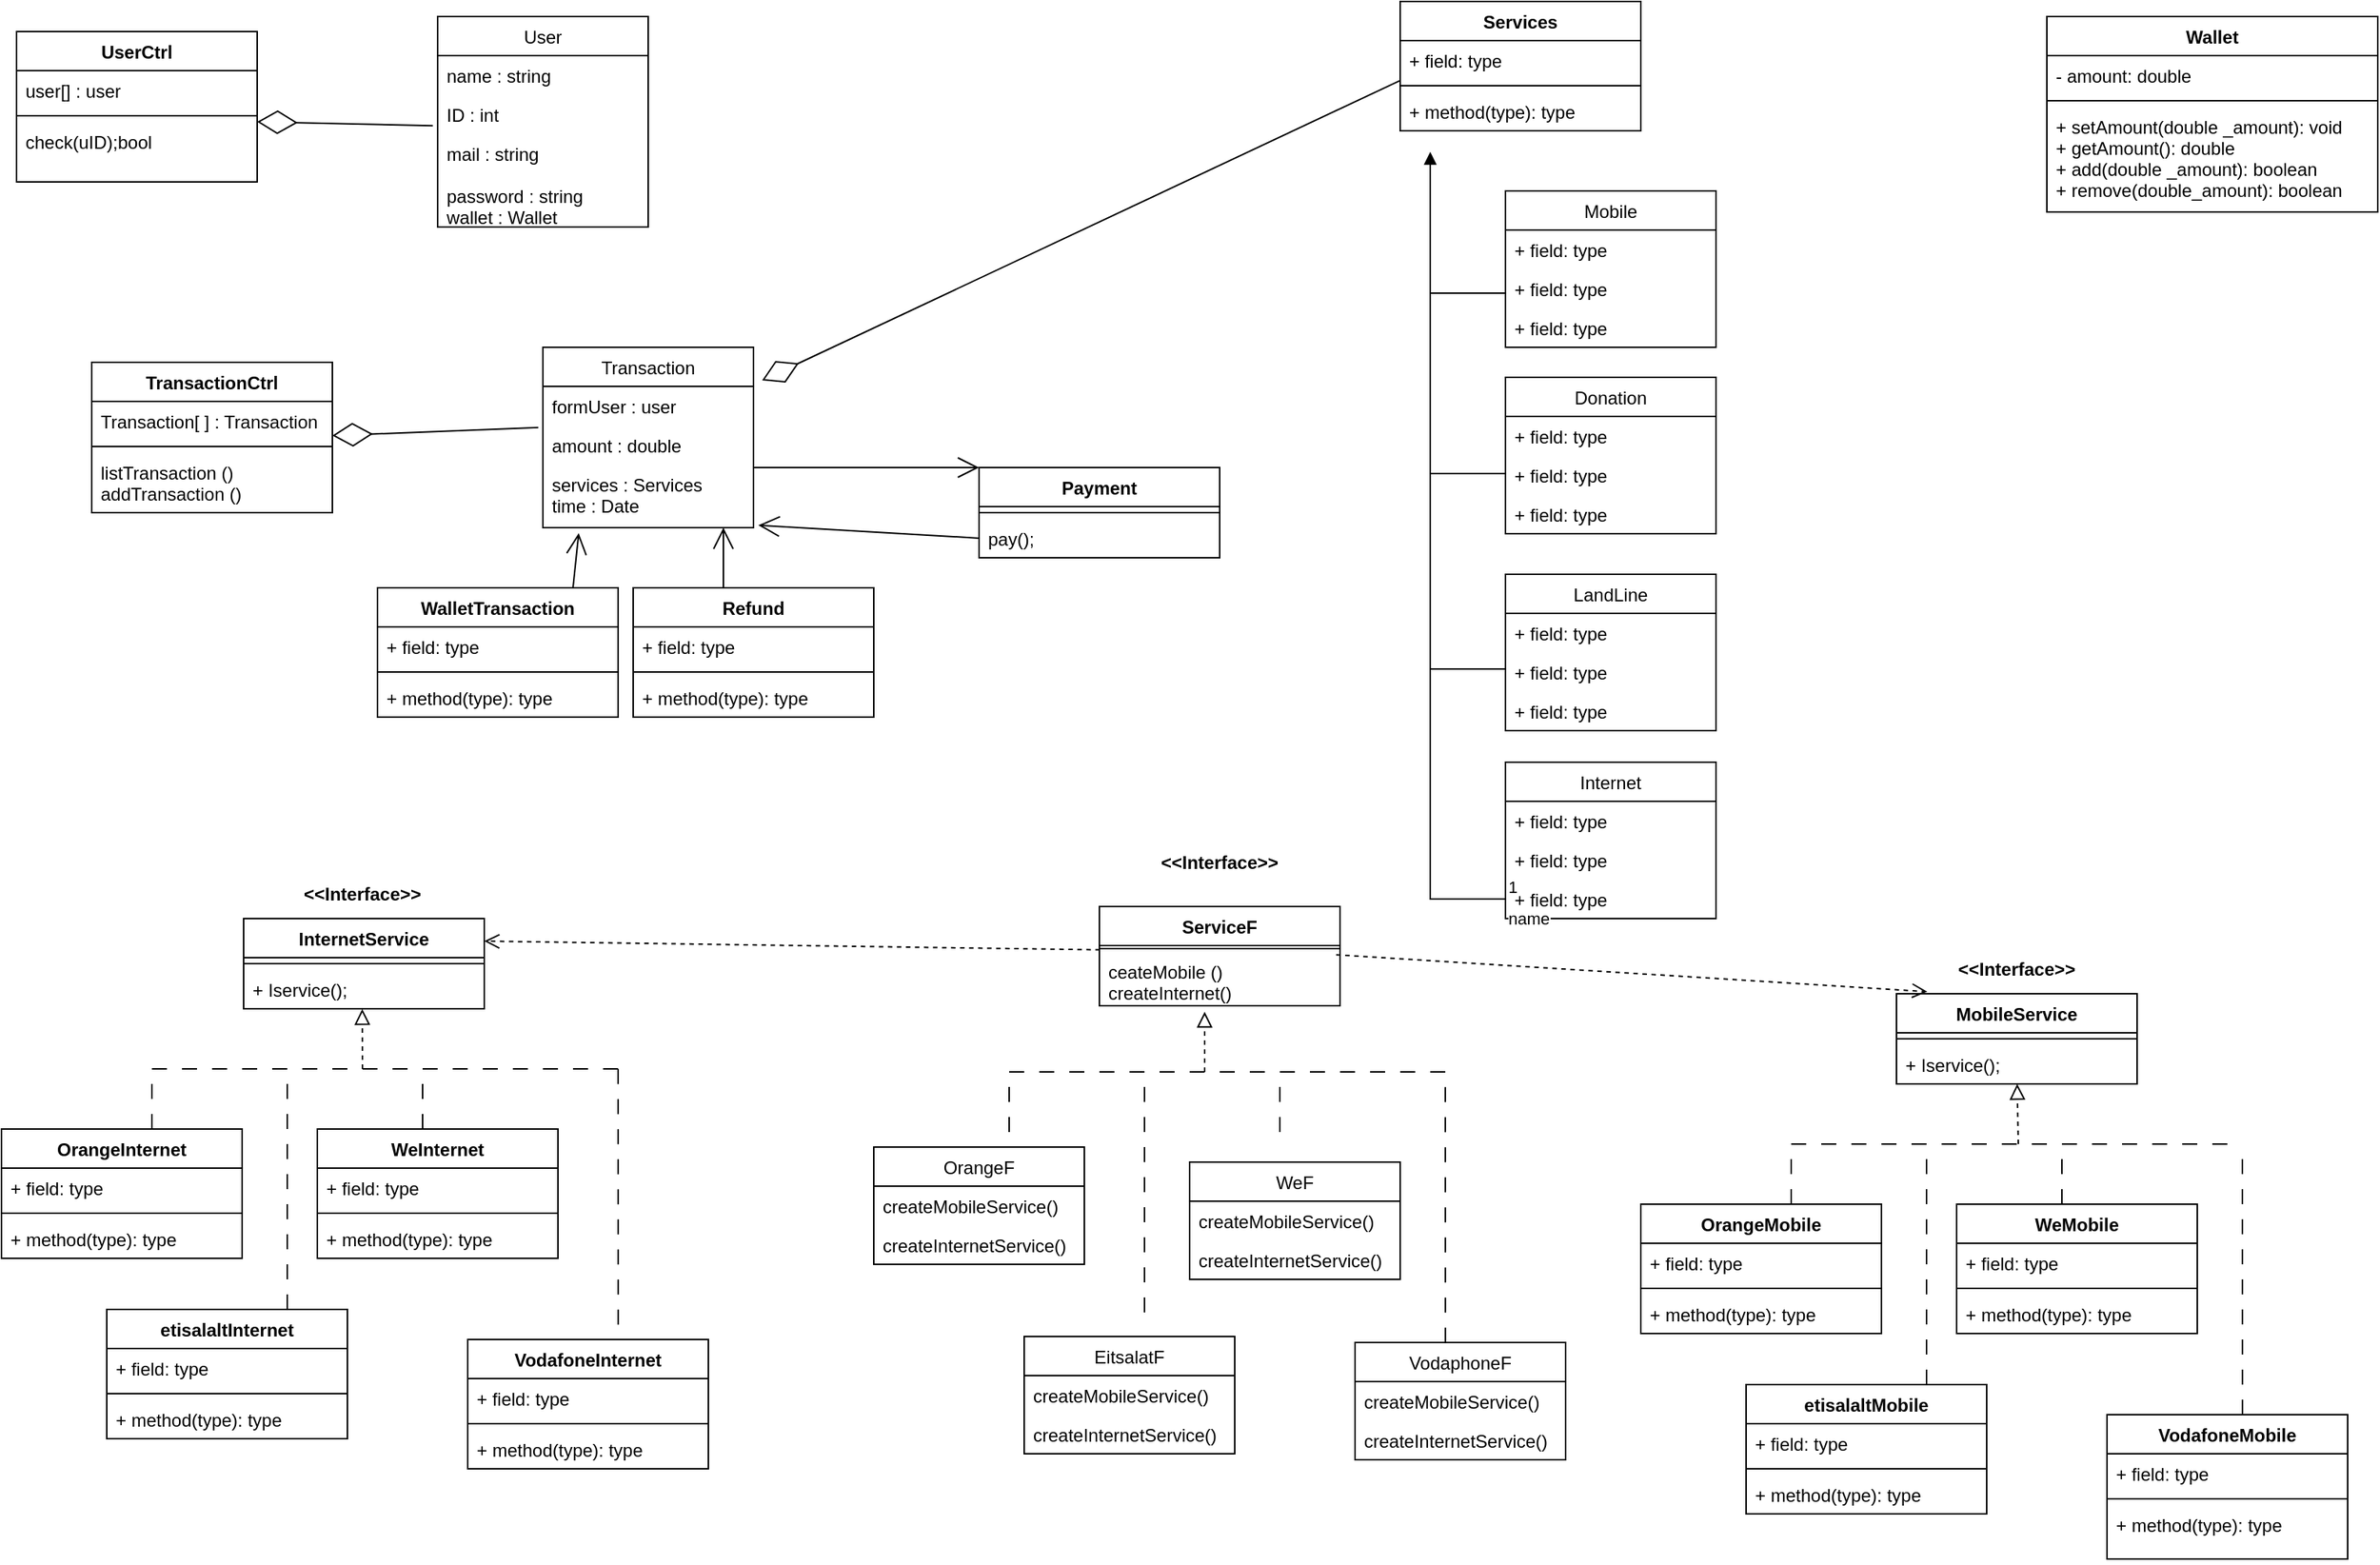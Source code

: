 <mxfile version="20.6.0" type="device"><diagram id="1vEsBGd_6oTtnkSgq6Yn" name="Page-1"><mxGraphModel dx="1483" dy="744" grid="1" gridSize="10" guides="1" tooltips="1" connect="1" arrows="1" fold="1" page="1" pageScale="1" pageWidth="1920" pageHeight="1200" math="0" shadow="0"><root><mxCell id="0"/><mxCell id="1" parent="0"/><mxCell id="PPGMc3EVZFGyXlm3GVqY-16" value="User" style="swimlane;fontStyle=0;childLayout=stackLayout;horizontal=1;startSize=26;fillColor=none;horizontalStack=0;resizeParent=1;resizeParentMax=0;resizeLast=0;collapsible=1;marginBottom=0;" parent="1" vertex="1"><mxGeometry x="330" y="30" width="140" height="140" as="geometry"/></mxCell><mxCell id="PPGMc3EVZFGyXlm3GVqY-17" value="name : string" style="text;strokeColor=none;fillColor=none;align=left;verticalAlign=top;spacingLeft=4;spacingRight=4;overflow=hidden;rotatable=0;points=[[0,0.5],[1,0.5]];portConstraint=eastwest;" parent="PPGMc3EVZFGyXlm3GVqY-16" vertex="1"><mxGeometry y="26" width="140" height="26" as="geometry"/></mxCell><mxCell id="PPGMc3EVZFGyXlm3GVqY-18" value="ID : int" style="text;strokeColor=none;fillColor=none;align=left;verticalAlign=top;spacingLeft=4;spacingRight=4;overflow=hidden;rotatable=0;points=[[0,0.5],[1,0.5]];portConstraint=eastwest;" parent="PPGMc3EVZFGyXlm3GVqY-16" vertex="1"><mxGeometry y="52" width="140" height="26" as="geometry"/></mxCell><mxCell id="PPGMc3EVZFGyXlm3GVqY-19" value="mail : string&#10;&#10;password : string&#10;wallet : Wallet" style="text;strokeColor=none;fillColor=none;align=left;verticalAlign=top;spacingLeft=4;spacingRight=4;overflow=hidden;rotatable=0;points=[[0,0.5],[1,0.5]];portConstraint=eastwest;" parent="PPGMc3EVZFGyXlm3GVqY-16" vertex="1"><mxGeometry y="78" width="140" height="62" as="geometry"/></mxCell><mxCell id="PPGMc3EVZFGyXlm3GVqY-27" value="TransactionCtrl" style="swimlane;fontStyle=1;align=center;verticalAlign=top;childLayout=stackLayout;horizontal=1;startSize=26;horizontalStack=0;resizeParent=1;resizeParentMax=0;resizeLast=0;collapsible=1;marginBottom=0;" parent="1" vertex="1"><mxGeometry x="100" y="260" width="160" height="100" as="geometry"/></mxCell><mxCell id="PPGMc3EVZFGyXlm3GVqY-28" value="Transaction[ ] : Transaction" style="text;strokeColor=none;fillColor=none;align=left;verticalAlign=top;spacingLeft=4;spacingRight=4;overflow=hidden;rotatable=0;points=[[0,0.5],[1,0.5]];portConstraint=eastwest;" parent="PPGMc3EVZFGyXlm3GVqY-27" vertex="1"><mxGeometry y="26" width="160" height="26" as="geometry"/></mxCell><mxCell id="PPGMc3EVZFGyXlm3GVqY-29" value="" style="line;strokeWidth=1;fillColor=none;align=left;verticalAlign=middle;spacingTop=-1;spacingLeft=3;spacingRight=3;rotatable=0;labelPosition=right;points=[];portConstraint=eastwest;strokeColor=inherit;" parent="PPGMc3EVZFGyXlm3GVqY-27" vertex="1"><mxGeometry y="52" width="160" height="8" as="geometry"/></mxCell><mxCell id="PPGMc3EVZFGyXlm3GVqY-30" value="listTransaction ()&#10;addTransaction ()" style="text;strokeColor=none;fillColor=none;align=left;verticalAlign=top;spacingLeft=4;spacingRight=4;overflow=hidden;rotatable=0;points=[[0,0.5],[1,0.5]];portConstraint=eastwest;" parent="PPGMc3EVZFGyXlm3GVqY-27" vertex="1"><mxGeometry y="60" width="160" height="40" as="geometry"/></mxCell><mxCell id="PPGMc3EVZFGyXlm3GVqY-31" value="Transaction" style="swimlane;fontStyle=0;childLayout=stackLayout;horizontal=1;startSize=26;fillColor=none;horizontalStack=0;resizeParent=1;resizeParentMax=0;resizeLast=0;collapsible=1;marginBottom=0;" parent="1" vertex="1"><mxGeometry x="400" y="250" width="140" height="120" as="geometry"/></mxCell><mxCell id="PPGMc3EVZFGyXlm3GVqY-32" value="formUser : user" style="text;strokeColor=none;fillColor=none;align=left;verticalAlign=top;spacingLeft=4;spacingRight=4;overflow=hidden;rotatable=0;points=[[0,0.5],[1,0.5]];portConstraint=eastwest;" parent="PPGMc3EVZFGyXlm3GVqY-31" vertex="1"><mxGeometry y="26" width="140" height="26" as="geometry"/></mxCell><mxCell id="PPGMc3EVZFGyXlm3GVqY-33" value="amount : double" style="text;strokeColor=none;fillColor=none;align=left;verticalAlign=top;spacingLeft=4;spacingRight=4;overflow=hidden;rotatable=0;points=[[0,0.5],[1,0.5]];portConstraint=eastwest;" parent="PPGMc3EVZFGyXlm3GVqY-31" vertex="1"><mxGeometry y="52" width="140" height="26" as="geometry"/></mxCell><mxCell id="PPGMc3EVZFGyXlm3GVqY-34" value="services : Services&#10;time : Date" style="text;strokeColor=none;fillColor=none;align=left;verticalAlign=top;spacingLeft=4;spacingRight=4;overflow=hidden;rotatable=0;points=[[0,0.5],[1,0.5]];portConstraint=eastwest;" parent="PPGMc3EVZFGyXlm3GVqY-31" vertex="1"><mxGeometry y="78" width="140" height="42" as="geometry"/></mxCell><mxCell id="PPGMc3EVZFGyXlm3GVqY-35" value="OrangeInternet" style="swimlane;fontStyle=1;align=center;verticalAlign=top;childLayout=stackLayout;horizontal=1;startSize=26;horizontalStack=0;resizeParent=1;resizeParentMax=0;resizeLast=0;collapsible=1;marginBottom=0;" parent="1" vertex="1"><mxGeometry x="40" y="770" width="160" height="86" as="geometry"/></mxCell><mxCell id="PPGMc3EVZFGyXlm3GVqY-36" value="+ field: type" style="text;strokeColor=none;fillColor=none;align=left;verticalAlign=top;spacingLeft=4;spacingRight=4;overflow=hidden;rotatable=0;points=[[0,0.5],[1,0.5]];portConstraint=eastwest;" parent="PPGMc3EVZFGyXlm3GVqY-35" vertex="1"><mxGeometry y="26" width="160" height="26" as="geometry"/></mxCell><mxCell id="PPGMc3EVZFGyXlm3GVqY-37" value="" style="line;strokeWidth=1;fillColor=none;align=left;verticalAlign=middle;spacingTop=-1;spacingLeft=3;spacingRight=3;rotatable=0;labelPosition=right;points=[];portConstraint=eastwest;strokeColor=inherit;" parent="PPGMc3EVZFGyXlm3GVqY-35" vertex="1"><mxGeometry y="52" width="160" height="8" as="geometry"/></mxCell><mxCell id="PPGMc3EVZFGyXlm3GVqY-38" value="+ method(type): type" style="text;strokeColor=none;fillColor=none;align=left;verticalAlign=top;spacingLeft=4;spacingRight=4;overflow=hidden;rotatable=0;points=[[0,0.5],[1,0.5]];portConstraint=eastwest;" parent="PPGMc3EVZFGyXlm3GVqY-35" vertex="1"><mxGeometry y="60" width="160" height="26" as="geometry"/></mxCell><mxCell id="PPGMc3EVZFGyXlm3GVqY-39" value="etisalaltInternet" style="swimlane;fontStyle=1;align=center;verticalAlign=top;childLayout=stackLayout;horizontal=1;startSize=26;horizontalStack=0;resizeParent=1;resizeParentMax=0;resizeLast=0;collapsible=1;marginBottom=0;" parent="1" vertex="1"><mxGeometry x="110" y="890" width="160" height="86" as="geometry"/></mxCell><mxCell id="PPGMc3EVZFGyXlm3GVqY-40" value="+ field: type" style="text;strokeColor=none;fillColor=none;align=left;verticalAlign=top;spacingLeft=4;spacingRight=4;overflow=hidden;rotatable=0;points=[[0,0.5],[1,0.5]];portConstraint=eastwest;" parent="PPGMc3EVZFGyXlm3GVqY-39" vertex="1"><mxGeometry y="26" width="160" height="26" as="geometry"/></mxCell><mxCell id="PPGMc3EVZFGyXlm3GVqY-41" value="" style="line;strokeWidth=1;fillColor=none;align=left;verticalAlign=middle;spacingTop=-1;spacingLeft=3;spacingRight=3;rotatable=0;labelPosition=right;points=[];portConstraint=eastwest;strokeColor=inherit;" parent="PPGMc3EVZFGyXlm3GVqY-39" vertex="1"><mxGeometry y="52" width="160" height="8" as="geometry"/></mxCell><mxCell id="PPGMc3EVZFGyXlm3GVqY-42" value="+ method(type): type" style="text;strokeColor=none;fillColor=none;align=left;verticalAlign=top;spacingLeft=4;spacingRight=4;overflow=hidden;rotatable=0;points=[[0,0.5],[1,0.5]];portConstraint=eastwest;" parent="PPGMc3EVZFGyXlm3GVqY-39" vertex="1"><mxGeometry y="60" width="160" height="26" as="geometry"/></mxCell><mxCell id="PPGMc3EVZFGyXlm3GVqY-43" value="VodafoneInternet" style="swimlane;fontStyle=1;align=center;verticalAlign=top;childLayout=stackLayout;horizontal=1;startSize=26;horizontalStack=0;resizeParent=1;resizeParentMax=0;resizeLast=0;collapsible=1;marginBottom=0;" parent="1" vertex="1"><mxGeometry x="350" y="910" width="160" height="86" as="geometry"/></mxCell><mxCell id="PPGMc3EVZFGyXlm3GVqY-44" value="+ field: type" style="text;strokeColor=none;fillColor=none;align=left;verticalAlign=top;spacingLeft=4;spacingRight=4;overflow=hidden;rotatable=0;points=[[0,0.5],[1,0.5]];portConstraint=eastwest;" parent="PPGMc3EVZFGyXlm3GVqY-43" vertex="1"><mxGeometry y="26" width="160" height="26" as="geometry"/></mxCell><mxCell id="PPGMc3EVZFGyXlm3GVqY-45" value="" style="line;strokeWidth=1;fillColor=none;align=left;verticalAlign=middle;spacingTop=-1;spacingLeft=3;spacingRight=3;rotatable=0;labelPosition=right;points=[];portConstraint=eastwest;strokeColor=inherit;" parent="PPGMc3EVZFGyXlm3GVqY-43" vertex="1"><mxGeometry y="52" width="160" height="8" as="geometry"/></mxCell><mxCell id="PPGMc3EVZFGyXlm3GVqY-46" value="+ method(type): type" style="text;strokeColor=none;fillColor=none;align=left;verticalAlign=top;spacingLeft=4;spacingRight=4;overflow=hidden;rotatable=0;points=[[0,0.5],[1,0.5]];portConstraint=eastwest;" parent="PPGMc3EVZFGyXlm3GVqY-43" vertex="1"><mxGeometry y="60" width="160" height="26" as="geometry"/></mxCell><mxCell id="PPGMc3EVZFGyXlm3GVqY-47" value="WeInternet" style="swimlane;fontStyle=1;align=center;verticalAlign=top;childLayout=stackLayout;horizontal=1;startSize=26;horizontalStack=0;resizeParent=1;resizeParentMax=0;resizeLast=0;collapsible=1;marginBottom=0;" parent="1" vertex="1"><mxGeometry x="250" y="770" width="160" height="86" as="geometry"/></mxCell><mxCell id="PPGMc3EVZFGyXlm3GVqY-48" value="+ field: type" style="text;strokeColor=none;fillColor=none;align=left;verticalAlign=top;spacingLeft=4;spacingRight=4;overflow=hidden;rotatable=0;points=[[0,0.5],[1,0.5]];portConstraint=eastwest;" parent="PPGMc3EVZFGyXlm3GVqY-47" vertex="1"><mxGeometry y="26" width="160" height="26" as="geometry"/></mxCell><mxCell id="PPGMc3EVZFGyXlm3GVqY-49" value="" style="line;strokeWidth=1;fillColor=none;align=left;verticalAlign=middle;spacingTop=-1;spacingLeft=3;spacingRight=3;rotatable=0;labelPosition=right;points=[];portConstraint=eastwest;strokeColor=inherit;" parent="PPGMc3EVZFGyXlm3GVqY-47" vertex="1"><mxGeometry y="52" width="160" height="8" as="geometry"/></mxCell><mxCell id="PPGMc3EVZFGyXlm3GVqY-50" value="+ method(type): type" style="text;strokeColor=none;fillColor=none;align=left;verticalAlign=top;spacingLeft=4;spacingRight=4;overflow=hidden;rotatable=0;points=[[0,0.5],[1,0.5]];portConstraint=eastwest;" parent="PPGMc3EVZFGyXlm3GVqY-47" vertex="1"><mxGeometry y="60" width="160" height="26" as="geometry"/></mxCell><mxCell id="PPGMc3EVZFGyXlm3GVqY-51" value="" style="endArrow=none;startArrow=none;endFill=0;startFill=0;endSize=8;html=1;verticalAlign=bottom;dashed=1;labelBackgroundColor=none;dashPattern=10 10;rounded=0;" parent="1" edge="1"><mxGeometry width="160" relative="1" as="geometry"><mxPoint x="140" y="730" as="sourcePoint"/><mxPoint x="450" y="730" as="targetPoint"/></mxGeometry></mxCell><mxCell id="PPGMc3EVZFGyXlm3GVqY-52" value="" style="endArrow=block;startArrow=none;endFill=0;startFill=0;endSize=8;html=1;verticalAlign=bottom;dashed=1;labelBackgroundColor=none;rounded=0;entryX=0.493;entryY=1.007;entryDx=0;entryDy=0;entryPerimeter=0;" parent="1" target="PPGMc3EVZFGyXlm3GVqY-81" edge="1"><mxGeometry width="160" relative="1" as="geometry"><mxPoint x="280" y="730" as="sourcePoint"/><mxPoint x="289" y="630" as="targetPoint"/></mxGeometry></mxCell><mxCell id="PPGMc3EVZFGyXlm3GVqY-53" value="" style="endArrow=none;startArrow=none;endFill=0;startFill=0;endSize=8;html=1;verticalAlign=bottom;dashed=1;labelBackgroundColor=none;dashPattern=10 10;rounded=0;exitX=0.625;exitY=0;exitDx=0;exitDy=0;exitPerimeter=0;" parent="1" source="PPGMc3EVZFGyXlm3GVqY-35" edge="1"><mxGeometry width="160" relative="1" as="geometry"><mxPoint x="50" y="760" as="sourcePoint"/><mxPoint x="140" y="730" as="targetPoint"/></mxGeometry></mxCell><mxCell id="PPGMc3EVZFGyXlm3GVqY-54" value="" style="endArrow=none;startArrow=none;endFill=0;startFill=0;endSize=8;html=1;verticalAlign=bottom;dashed=1;labelBackgroundColor=none;dashPattern=10 10;rounded=0;exitX=0.75;exitY=0;exitDx=0;exitDy=0;" parent="1" source="PPGMc3EVZFGyXlm3GVqY-39" edge="1"><mxGeometry width="160" relative="1" as="geometry"><mxPoint x="230" y="760" as="sourcePoint"/><mxPoint x="230" y="730" as="targetPoint"/></mxGeometry></mxCell><mxCell id="PPGMc3EVZFGyXlm3GVqY-55" value="" style="endArrow=none;startArrow=none;endFill=0;startFill=0;endSize=8;html=1;verticalAlign=bottom;dashed=1;labelBackgroundColor=none;dashPattern=10 10;rounded=0;exitX=0.563;exitY=0;exitDx=0;exitDy=0;exitPerimeter=0;" parent="1" edge="1"><mxGeometry width="160" relative="1" as="geometry"><mxPoint x="450.08" y="900.18" as="sourcePoint"/><mxPoint x="450" y="720.18" as="targetPoint"/></mxGeometry></mxCell><mxCell id="PPGMc3EVZFGyXlm3GVqY-56" value="" style="endArrow=none;startArrow=none;endFill=0;startFill=0;endSize=8;html=1;verticalAlign=bottom;dashed=1;labelBackgroundColor=none;dashPattern=10 10;rounded=0;exitX=0.625;exitY=0;exitDx=0;exitDy=0;exitPerimeter=0;" parent="1" edge="1"><mxGeometry width="160" relative="1" as="geometry"><mxPoint x="320" y="770" as="sourcePoint"/><mxPoint x="320" y="730" as="targetPoint"/></mxGeometry></mxCell><mxCell id="PPGMc3EVZFGyXlm3GVqY-57" value="OrangeMobile" style="swimlane;fontStyle=1;align=center;verticalAlign=top;childLayout=stackLayout;horizontal=1;startSize=26;horizontalStack=0;resizeParent=1;resizeParentMax=0;resizeLast=0;collapsible=1;marginBottom=0;" parent="1" vertex="1"><mxGeometry x="1130" y="820" width="160" height="86" as="geometry"/></mxCell><mxCell id="PPGMc3EVZFGyXlm3GVqY-58" value="+ field: type" style="text;strokeColor=none;fillColor=none;align=left;verticalAlign=top;spacingLeft=4;spacingRight=4;overflow=hidden;rotatable=0;points=[[0,0.5],[1,0.5]];portConstraint=eastwest;" parent="PPGMc3EVZFGyXlm3GVqY-57" vertex="1"><mxGeometry y="26" width="160" height="26" as="geometry"/></mxCell><mxCell id="PPGMc3EVZFGyXlm3GVqY-59" value="" style="line;strokeWidth=1;fillColor=none;align=left;verticalAlign=middle;spacingTop=-1;spacingLeft=3;spacingRight=3;rotatable=0;labelPosition=right;points=[];portConstraint=eastwest;strokeColor=inherit;" parent="PPGMc3EVZFGyXlm3GVqY-57" vertex="1"><mxGeometry y="52" width="160" height="8" as="geometry"/></mxCell><mxCell id="PPGMc3EVZFGyXlm3GVqY-60" value="+ method(type): type" style="text;strokeColor=none;fillColor=none;align=left;verticalAlign=top;spacingLeft=4;spacingRight=4;overflow=hidden;rotatable=0;points=[[0,0.5],[1,0.5]];portConstraint=eastwest;" parent="PPGMc3EVZFGyXlm3GVqY-57" vertex="1"><mxGeometry y="60" width="160" height="26" as="geometry"/></mxCell><mxCell id="PPGMc3EVZFGyXlm3GVqY-61" value="etisalaltMobile" style="swimlane;fontStyle=1;align=center;verticalAlign=top;childLayout=stackLayout;horizontal=1;startSize=26;horizontalStack=0;resizeParent=1;resizeParentMax=0;resizeLast=0;collapsible=1;marginBottom=0;" parent="1" vertex="1"><mxGeometry x="1200" y="940" width="160" height="86" as="geometry"/></mxCell><mxCell id="PPGMc3EVZFGyXlm3GVqY-62" value="+ field: type" style="text;strokeColor=none;fillColor=none;align=left;verticalAlign=top;spacingLeft=4;spacingRight=4;overflow=hidden;rotatable=0;points=[[0,0.5],[1,0.5]];portConstraint=eastwest;" parent="PPGMc3EVZFGyXlm3GVqY-61" vertex="1"><mxGeometry y="26" width="160" height="26" as="geometry"/></mxCell><mxCell id="PPGMc3EVZFGyXlm3GVqY-63" value="" style="line;strokeWidth=1;fillColor=none;align=left;verticalAlign=middle;spacingTop=-1;spacingLeft=3;spacingRight=3;rotatable=0;labelPosition=right;points=[];portConstraint=eastwest;strokeColor=inherit;" parent="PPGMc3EVZFGyXlm3GVqY-61" vertex="1"><mxGeometry y="52" width="160" height="8" as="geometry"/></mxCell><mxCell id="PPGMc3EVZFGyXlm3GVqY-64" value="+ method(type): type" style="text;strokeColor=none;fillColor=none;align=left;verticalAlign=top;spacingLeft=4;spacingRight=4;overflow=hidden;rotatable=0;points=[[0,0.5],[1,0.5]];portConstraint=eastwest;" parent="PPGMc3EVZFGyXlm3GVqY-61" vertex="1"><mxGeometry y="60" width="160" height="26" as="geometry"/></mxCell><mxCell id="PPGMc3EVZFGyXlm3GVqY-65" value="VodafoneMobile" style="swimlane;fontStyle=1;align=center;verticalAlign=top;childLayout=stackLayout;horizontal=1;startSize=26;horizontalStack=0;resizeParent=1;resizeParentMax=0;resizeLast=0;collapsible=1;marginBottom=0;" parent="1" vertex="1"><mxGeometry x="1440" y="960" width="160" height="96" as="geometry"/></mxCell><mxCell id="PPGMc3EVZFGyXlm3GVqY-66" value="+ field: type" style="text;strokeColor=none;fillColor=none;align=left;verticalAlign=top;spacingLeft=4;spacingRight=4;overflow=hidden;rotatable=0;points=[[0,0.5],[1,0.5]];portConstraint=eastwest;" parent="PPGMc3EVZFGyXlm3GVqY-65" vertex="1"><mxGeometry y="26" width="160" height="26" as="geometry"/></mxCell><mxCell id="PPGMc3EVZFGyXlm3GVqY-67" value="" style="line;strokeWidth=1;fillColor=none;align=left;verticalAlign=middle;spacingTop=-1;spacingLeft=3;spacingRight=3;rotatable=0;labelPosition=right;points=[];portConstraint=eastwest;strokeColor=inherit;" parent="PPGMc3EVZFGyXlm3GVqY-65" vertex="1"><mxGeometry y="52" width="160" height="8" as="geometry"/></mxCell><mxCell id="PPGMc3EVZFGyXlm3GVqY-68" value="+ method(type): type" style="text;strokeColor=none;fillColor=none;align=left;verticalAlign=top;spacingLeft=4;spacingRight=4;overflow=hidden;rotatable=0;points=[[0,0.5],[1,0.5]];portConstraint=eastwest;" parent="PPGMc3EVZFGyXlm3GVqY-65" vertex="1"><mxGeometry y="60" width="160" height="36" as="geometry"/></mxCell><mxCell id="PPGMc3EVZFGyXlm3GVqY-69" value="WeMobile" style="swimlane;fontStyle=1;align=center;verticalAlign=top;childLayout=stackLayout;horizontal=1;startSize=26;horizontalStack=0;resizeParent=1;resizeParentMax=0;resizeLast=0;collapsible=1;marginBottom=0;" parent="1" vertex="1"><mxGeometry x="1340" y="820" width="160" height="86" as="geometry"/></mxCell><mxCell id="PPGMc3EVZFGyXlm3GVqY-70" value="+ field: type" style="text;strokeColor=none;fillColor=none;align=left;verticalAlign=top;spacingLeft=4;spacingRight=4;overflow=hidden;rotatable=0;points=[[0,0.5],[1,0.5]];portConstraint=eastwest;" parent="PPGMc3EVZFGyXlm3GVqY-69" vertex="1"><mxGeometry y="26" width="160" height="26" as="geometry"/></mxCell><mxCell id="PPGMc3EVZFGyXlm3GVqY-71" value="" style="line;strokeWidth=1;fillColor=none;align=left;verticalAlign=middle;spacingTop=-1;spacingLeft=3;spacingRight=3;rotatable=0;labelPosition=right;points=[];portConstraint=eastwest;strokeColor=inherit;" parent="PPGMc3EVZFGyXlm3GVqY-69" vertex="1"><mxGeometry y="52" width="160" height="8" as="geometry"/></mxCell><mxCell id="PPGMc3EVZFGyXlm3GVqY-72" value="+ method(type): type" style="text;strokeColor=none;fillColor=none;align=left;verticalAlign=top;spacingLeft=4;spacingRight=4;overflow=hidden;rotatable=0;points=[[0,0.5],[1,0.5]];portConstraint=eastwest;" parent="PPGMc3EVZFGyXlm3GVqY-69" vertex="1"><mxGeometry y="60" width="160" height="26" as="geometry"/></mxCell><mxCell id="PPGMc3EVZFGyXlm3GVqY-73" value="" style="endArrow=none;startArrow=none;endFill=0;startFill=0;endSize=8;html=1;verticalAlign=bottom;dashed=1;labelBackgroundColor=none;dashPattern=10 10;rounded=0;" parent="1" edge="1"><mxGeometry width="160" relative="1" as="geometry"><mxPoint x="1230" y="780" as="sourcePoint"/><mxPoint x="1530" y="780" as="targetPoint"/></mxGeometry></mxCell><mxCell id="PPGMc3EVZFGyXlm3GVqY-74" value="" style="endArrow=block;startArrow=none;endFill=0;startFill=0;endSize=8;html=1;verticalAlign=bottom;dashed=1;labelBackgroundColor=none;rounded=0;" parent="1" target="PPGMc3EVZFGyXlm3GVqY-85" edge="1"><mxGeometry width="160" relative="1" as="geometry"><mxPoint x="1381" y="780" as="sourcePoint"/><mxPoint x="1380.83" y="752" as="targetPoint"/></mxGeometry></mxCell><mxCell id="PPGMc3EVZFGyXlm3GVqY-75" value="" style="endArrow=none;startArrow=none;endFill=0;startFill=0;endSize=8;html=1;verticalAlign=bottom;dashed=1;labelBackgroundColor=none;dashPattern=10 10;rounded=0;exitX=0.625;exitY=0;exitDx=0;exitDy=0;exitPerimeter=0;" parent="1" source="PPGMc3EVZFGyXlm3GVqY-57" edge="1"><mxGeometry width="160" relative="1" as="geometry"><mxPoint x="1140" y="810" as="sourcePoint"/><mxPoint x="1230" y="780" as="targetPoint"/></mxGeometry></mxCell><mxCell id="PPGMc3EVZFGyXlm3GVqY-76" value="" style="endArrow=none;startArrow=none;endFill=0;startFill=0;endSize=8;html=1;verticalAlign=bottom;dashed=1;labelBackgroundColor=none;dashPattern=10 10;rounded=0;exitX=0.75;exitY=0;exitDx=0;exitDy=0;" parent="1" source="PPGMc3EVZFGyXlm3GVqY-61" edge="1"><mxGeometry width="160" relative="1" as="geometry"><mxPoint x="1320" y="810" as="sourcePoint"/><mxPoint x="1320" y="780" as="targetPoint"/></mxGeometry></mxCell><mxCell id="PPGMc3EVZFGyXlm3GVqY-77" value="" style="endArrow=none;startArrow=none;endFill=0;startFill=0;endSize=8;html=1;verticalAlign=bottom;dashed=1;labelBackgroundColor=none;dashPattern=10 10;rounded=0;exitX=0.563;exitY=0;exitDx=0;exitDy=0;exitPerimeter=0;" parent="1" source="PPGMc3EVZFGyXlm3GVqY-65" edge="1"><mxGeometry width="160" relative="1" as="geometry"><mxPoint x="1530" y="820" as="sourcePoint"/><mxPoint x="1530" y="780" as="targetPoint"/></mxGeometry></mxCell><mxCell id="PPGMc3EVZFGyXlm3GVqY-78" value="" style="endArrow=none;startArrow=none;endFill=0;startFill=0;endSize=8;html=1;verticalAlign=bottom;dashed=1;labelBackgroundColor=none;dashPattern=10 10;rounded=0;exitX=0.625;exitY=0;exitDx=0;exitDy=0;exitPerimeter=0;" parent="1" edge="1"><mxGeometry width="160" relative="1" as="geometry"><mxPoint x="1410" y="820" as="sourcePoint"/><mxPoint x="1410" y="780" as="targetPoint"/></mxGeometry></mxCell><mxCell id="PPGMc3EVZFGyXlm3GVqY-79" value="InternetService" style="swimlane;fontStyle=1;align=center;verticalAlign=top;childLayout=stackLayout;horizontal=1;startSize=26;horizontalStack=0;resizeParent=1;resizeParentMax=0;resizeLast=0;collapsible=1;marginBottom=0;" parent="1" vertex="1"><mxGeometry x="201" y="630" width="160" height="60" as="geometry"/></mxCell><mxCell id="PPGMc3EVZFGyXlm3GVqY-80" value="" style="line;strokeWidth=1;fillColor=none;align=left;verticalAlign=middle;spacingTop=-1;spacingLeft=3;spacingRight=3;rotatable=0;labelPosition=right;points=[];portConstraint=eastwest;strokeColor=inherit;" parent="PPGMc3EVZFGyXlm3GVqY-79" vertex="1"><mxGeometry y="26" width="160" height="8" as="geometry"/></mxCell><mxCell id="PPGMc3EVZFGyXlm3GVqY-81" value="+ Iservice();" style="text;strokeColor=none;fillColor=none;align=left;verticalAlign=top;spacingLeft=4;spacingRight=4;overflow=hidden;rotatable=0;points=[[0,0.5],[1,0.5]];portConstraint=eastwest;" parent="PPGMc3EVZFGyXlm3GVqY-79" vertex="1"><mxGeometry y="34" width="160" height="26" as="geometry"/></mxCell><mxCell id="PPGMc3EVZFGyXlm3GVqY-82" value="&lt;&lt;Interface&gt;&gt;" style="text;align=center;fontStyle=1;verticalAlign=middle;spacingLeft=3;spacingRight=3;strokeColor=none;rotatable=0;points=[[0,0.5],[1,0.5]];portConstraint=eastwest;" parent="1" vertex="1"><mxGeometry x="240" y="600" width="80" height="26" as="geometry"/></mxCell><mxCell id="PPGMc3EVZFGyXlm3GVqY-83" value="MobileService" style="swimlane;fontStyle=1;align=center;verticalAlign=top;childLayout=stackLayout;horizontal=1;startSize=26;horizontalStack=0;resizeParent=1;resizeParentMax=0;resizeLast=0;collapsible=1;marginBottom=0;" parent="1" vertex="1"><mxGeometry x="1300" y="680" width="160" height="60" as="geometry"/></mxCell><mxCell id="PPGMc3EVZFGyXlm3GVqY-84" value="" style="line;strokeWidth=1;fillColor=none;align=left;verticalAlign=middle;spacingTop=-1;spacingLeft=3;spacingRight=3;rotatable=0;labelPosition=right;points=[];portConstraint=eastwest;strokeColor=inherit;" parent="PPGMc3EVZFGyXlm3GVqY-83" vertex="1"><mxGeometry y="26" width="160" height="8" as="geometry"/></mxCell><mxCell id="PPGMc3EVZFGyXlm3GVqY-85" value="+ Iservice();" style="text;strokeColor=none;fillColor=none;align=left;verticalAlign=top;spacingLeft=4;spacingRight=4;overflow=hidden;rotatable=0;points=[[0,0.5],[1,0.5]];portConstraint=eastwest;" parent="PPGMc3EVZFGyXlm3GVqY-83" vertex="1"><mxGeometry y="34" width="160" height="26" as="geometry"/></mxCell><mxCell id="PPGMc3EVZFGyXlm3GVqY-86" value="&lt;&lt;Interface&gt;&gt;" style="text;align=center;fontStyle=1;verticalAlign=middle;spacingLeft=3;spacingRight=3;strokeColor=none;rotatable=0;points=[[0,0.5],[1,0.5]];portConstraint=eastwest;" parent="1" vertex="1"><mxGeometry x="1340" y="650" width="80" height="26" as="geometry"/></mxCell><mxCell id="PPGMc3EVZFGyXlm3GVqY-88" value="ServiceF" style="swimlane;fontStyle=1;align=center;verticalAlign=top;childLayout=stackLayout;horizontal=1;startSize=26;horizontalStack=0;resizeParent=1;resizeParentMax=0;resizeLast=0;collapsible=1;marginBottom=0;" parent="1" vertex="1"><mxGeometry x="770" y="622" width="160" height="66" as="geometry"/></mxCell><mxCell id="PPGMc3EVZFGyXlm3GVqY-89" value="" style="line;strokeWidth=1;fillColor=none;align=left;verticalAlign=middle;spacingTop=-1;spacingLeft=3;spacingRight=3;rotatable=0;labelPosition=right;points=[];portConstraint=eastwest;strokeColor=inherit;" parent="PPGMc3EVZFGyXlm3GVqY-88" vertex="1"><mxGeometry y="26" width="160" height="4" as="geometry"/></mxCell><mxCell id="PPGMc3EVZFGyXlm3GVqY-90" value="ceateMobile ()&#10;createInternet()" style="text;strokeColor=none;fillColor=none;align=left;verticalAlign=top;spacingLeft=4;spacingRight=4;overflow=hidden;rotatable=0;points=[[0,0.5],[1,0.5]];portConstraint=eastwest;" parent="PPGMc3EVZFGyXlm3GVqY-88" vertex="1"><mxGeometry y="30" width="160" height="36" as="geometry"/></mxCell><mxCell id="PPGMc3EVZFGyXlm3GVqY-91" value="&lt;&lt;Interface&gt;&gt;" style="text;align=center;fontStyle=1;verticalAlign=middle;spacingLeft=3;spacingRight=3;strokeColor=none;rotatable=0;points=[[0,0.5],[1,0.5]];portConstraint=eastwest;" parent="1" vertex="1"><mxGeometry x="810" y="582" width="80" height="20" as="geometry"/></mxCell><mxCell id="PPGMc3EVZFGyXlm3GVqY-109" value="" style="endArrow=none;startArrow=none;endFill=0;startFill=0;endSize=8;html=1;verticalAlign=bottom;dashed=1;labelBackgroundColor=none;dashPattern=10 10;rounded=0;" parent="1" edge="1"><mxGeometry width="160" relative="1" as="geometry"><mxPoint x="710" y="732.0" as="sourcePoint"/><mxPoint x="1010" y="732.0" as="targetPoint"/></mxGeometry></mxCell><mxCell id="PPGMc3EVZFGyXlm3GVqY-110" value="" style="endArrow=block;startArrow=none;endFill=0;startFill=0;endSize=8;html=1;verticalAlign=bottom;dashed=1;labelBackgroundColor=none;rounded=0;" parent="1" edge="1"><mxGeometry width="160" relative="1" as="geometry"><mxPoint x="840" y="732" as="sourcePoint"/><mxPoint x="840" y="692" as="targetPoint"/></mxGeometry></mxCell><mxCell id="PPGMc3EVZFGyXlm3GVqY-111" value="" style="endArrow=none;startArrow=none;endFill=0;startFill=0;endSize=8;html=1;verticalAlign=bottom;dashed=1;labelBackgroundColor=none;dashPattern=10 10;rounded=0;exitX=0.625;exitY=0;exitDx=0;exitDy=0;exitPerimeter=0;" parent="1" edge="1"><mxGeometry width="160" relative="1" as="geometry"><mxPoint x="710" y="772" as="sourcePoint"/><mxPoint x="710" y="732.0" as="targetPoint"/></mxGeometry></mxCell><mxCell id="PPGMc3EVZFGyXlm3GVqY-112" value="" style="endArrow=none;startArrow=none;endFill=0;startFill=0;endSize=8;html=1;verticalAlign=bottom;dashed=1;labelBackgroundColor=none;dashPattern=10 10;rounded=0;exitX=0.75;exitY=0;exitDx=0;exitDy=0;" parent="1" edge="1"><mxGeometry width="160" relative="1" as="geometry"><mxPoint x="800" y="892" as="sourcePoint"/><mxPoint x="800" y="732.0" as="targetPoint"/></mxGeometry></mxCell><mxCell id="PPGMc3EVZFGyXlm3GVqY-113" value="" style="endArrow=none;startArrow=none;endFill=0;startFill=0;endSize=8;html=1;verticalAlign=bottom;dashed=1;labelBackgroundColor=none;dashPattern=10 10;rounded=0;exitX=0.563;exitY=0;exitDx=0;exitDy=0;exitPerimeter=0;" parent="1" edge="1"><mxGeometry width="160" relative="1" as="geometry"><mxPoint x="1000.08" y="912.18" as="sourcePoint"/><mxPoint x="1000" y="732.18" as="targetPoint"/></mxGeometry></mxCell><mxCell id="PPGMc3EVZFGyXlm3GVqY-114" value="" style="endArrow=none;startArrow=none;endFill=0;startFill=0;endSize=8;html=1;verticalAlign=bottom;dashed=1;labelBackgroundColor=none;dashPattern=10 10;rounded=0;exitX=0.625;exitY=0;exitDx=0;exitDy=0;exitPerimeter=0;" parent="1" edge="1"><mxGeometry width="160" relative="1" as="geometry"><mxPoint x="890" y="772.0" as="sourcePoint"/><mxPoint x="890" y="732.0" as="targetPoint"/></mxGeometry></mxCell><mxCell id="PPGMc3EVZFGyXlm3GVqY-115" value="VodaphoneF" style="swimlane;fontStyle=0;childLayout=stackLayout;horizontal=1;startSize=26;fillColor=none;horizontalStack=0;resizeParent=1;resizeParentMax=0;resizeLast=0;collapsible=1;marginBottom=0;" parent="1" vertex="1"><mxGeometry x="940" y="912" width="140" height="78" as="geometry"/></mxCell><mxCell id="PPGMc3EVZFGyXlm3GVqY-116" value="createMobileService()" style="text;strokeColor=none;fillColor=none;align=left;verticalAlign=top;spacingLeft=4;spacingRight=4;overflow=hidden;rotatable=0;points=[[0,0.5],[1,0.5]];portConstraint=eastwest;" parent="PPGMc3EVZFGyXlm3GVqY-115" vertex="1"><mxGeometry y="26" width="140" height="26" as="geometry"/></mxCell><mxCell id="PPGMc3EVZFGyXlm3GVqY-117" value="createInternetService()" style="text;strokeColor=none;fillColor=none;align=left;verticalAlign=top;spacingLeft=4;spacingRight=4;overflow=hidden;rotatable=0;points=[[0,0.5],[1,0.5]];portConstraint=eastwest;" parent="PPGMc3EVZFGyXlm3GVqY-115" vertex="1"><mxGeometry y="52" width="140" height="26" as="geometry"/></mxCell><mxCell id="PPGMc3EVZFGyXlm3GVqY-123" value="WeF" style="swimlane;fontStyle=0;childLayout=stackLayout;horizontal=1;startSize=26;fillColor=none;horizontalStack=0;resizeParent=1;resizeParentMax=0;resizeLast=0;collapsible=1;marginBottom=0;" parent="1" vertex="1"><mxGeometry x="830" y="792" width="140" height="78" as="geometry"/></mxCell><mxCell id="PPGMc3EVZFGyXlm3GVqY-124" value="createMobileService()" style="text;strokeColor=none;fillColor=none;align=left;verticalAlign=top;spacingLeft=4;spacingRight=4;overflow=hidden;rotatable=0;points=[[0,0.5],[1,0.5]];portConstraint=eastwest;" parent="PPGMc3EVZFGyXlm3GVqY-123" vertex="1"><mxGeometry y="26" width="140" height="26" as="geometry"/></mxCell><mxCell id="PPGMc3EVZFGyXlm3GVqY-125" value="createInternetService()" style="text;strokeColor=none;fillColor=none;align=left;verticalAlign=top;spacingLeft=4;spacingRight=4;overflow=hidden;rotatable=0;points=[[0,0.5],[1,0.5]];portConstraint=eastwest;" parent="PPGMc3EVZFGyXlm3GVqY-123" vertex="1"><mxGeometry y="52" width="140" height="26" as="geometry"/></mxCell><mxCell id="PPGMc3EVZFGyXlm3GVqY-127" value="EitsalatF" style="swimlane;fontStyle=0;childLayout=stackLayout;horizontal=1;startSize=26;fillColor=none;horizontalStack=0;resizeParent=1;resizeParentMax=0;resizeLast=0;collapsible=1;marginBottom=0;" parent="1" vertex="1"><mxGeometry x="720" y="908" width="140" height="78" as="geometry"/></mxCell><mxCell id="PPGMc3EVZFGyXlm3GVqY-128" value="createMobileService()" style="text;strokeColor=none;fillColor=none;align=left;verticalAlign=top;spacingLeft=4;spacingRight=4;overflow=hidden;rotatable=0;points=[[0,0.5],[1,0.5]];portConstraint=eastwest;" parent="PPGMc3EVZFGyXlm3GVqY-127" vertex="1"><mxGeometry y="26" width="140" height="26" as="geometry"/></mxCell><mxCell id="PPGMc3EVZFGyXlm3GVqY-130" value="createInternetService()" style="text;strokeColor=none;fillColor=none;align=left;verticalAlign=top;spacingLeft=4;spacingRight=4;overflow=hidden;rotatable=0;points=[[0,0.5],[1,0.5]];portConstraint=eastwest;" parent="PPGMc3EVZFGyXlm3GVqY-127" vertex="1"><mxGeometry y="52" width="140" height="26" as="geometry"/></mxCell><mxCell id="PPGMc3EVZFGyXlm3GVqY-131" value="OrangeF" style="swimlane;fontStyle=0;childLayout=stackLayout;horizontal=1;startSize=26;fillColor=none;horizontalStack=0;resizeParent=1;resizeParentMax=0;resizeLast=0;collapsible=1;marginBottom=0;" parent="1" vertex="1"><mxGeometry x="620" y="782" width="140" height="78" as="geometry"/></mxCell><mxCell id="PPGMc3EVZFGyXlm3GVqY-132" value="createMobileService()" style="text;strokeColor=none;fillColor=none;align=left;verticalAlign=top;spacingLeft=4;spacingRight=4;overflow=hidden;rotatable=0;points=[[0,0.5],[1,0.5]];portConstraint=eastwest;" parent="PPGMc3EVZFGyXlm3GVqY-131" vertex="1"><mxGeometry y="26" width="140" height="26" as="geometry"/></mxCell><mxCell id="PPGMc3EVZFGyXlm3GVqY-133" value="createInternetService()" style="text;strokeColor=none;fillColor=none;align=left;verticalAlign=top;spacingLeft=4;spacingRight=4;overflow=hidden;rotatable=0;points=[[0,0.5],[1,0.5]];portConstraint=eastwest;" parent="PPGMc3EVZFGyXlm3GVqY-131" vertex="1"><mxGeometry y="52" width="140" height="26" as="geometry"/></mxCell><mxCell id="PPGMc3EVZFGyXlm3GVqY-135" value="" style="html=1;verticalAlign=bottom;endArrow=open;dashed=1;endSize=8;rounded=0;entryX=1;entryY=0.25;entryDx=0;entryDy=0;exitX=0.002;exitY=-0.033;exitDx=0;exitDy=0;exitPerimeter=0;" parent="1" source="PPGMc3EVZFGyXlm3GVqY-90" target="PPGMc3EVZFGyXlm3GVqY-79" edge="1"><mxGeometry relative="1" as="geometry"><mxPoint x="850" y="554.38" as="sourcePoint"/><mxPoint x="770" y="554.38" as="targetPoint"/></mxGeometry></mxCell><mxCell id="PPGMc3EVZFGyXlm3GVqY-137" value="" style="html=1;verticalAlign=bottom;endArrow=open;dashed=1;endSize=8;rounded=0;entryX=0.128;entryY=-0.023;entryDx=0;entryDy=0;entryPerimeter=0;exitX=0.984;exitY=0.059;exitDx=0;exitDy=0;exitPerimeter=0;" parent="1" source="PPGMc3EVZFGyXlm3GVqY-90" target="PPGMc3EVZFGyXlm3GVqY-83" edge="1"><mxGeometry relative="1" as="geometry"><mxPoint x="1010" y="540.0" as="sourcePoint"/><mxPoint x="521" y="630.62" as="targetPoint"/></mxGeometry></mxCell><mxCell id="PPGMc3EVZFGyXlm3GVqY-138" value="UserCtrl" style="swimlane;fontStyle=1;align=center;verticalAlign=top;childLayout=stackLayout;horizontal=1;startSize=26;horizontalStack=0;resizeParent=1;resizeParentMax=0;resizeLast=0;collapsible=1;marginBottom=0;" parent="1" vertex="1"><mxGeometry x="50" y="40" width="160" height="100" as="geometry"/></mxCell><mxCell id="PPGMc3EVZFGyXlm3GVqY-139" value="user[] : user" style="text;strokeColor=none;fillColor=none;align=left;verticalAlign=top;spacingLeft=4;spacingRight=4;overflow=hidden;rotatable=0;points=[[0,0.5],[1,0.5]];portConstraint=eastwest;" parent="PPGMc3EVZFGyXlm3GVqY-138" vertex="1"><mxGeometry y="26" width="160" height="26" as="geometry"/></mxCell><mxCell id="PPGMc3EVZFGyXlm3GVqY-140" value="" style="line;strokeWidth=1;fillColor=none;align=left;verticalAlign=middle;spacingTop=-1;spacingLeft=3;spacingRight=3;rotatable=0;labelPosition=right;points=[];portConstraint=eastwest;strokeColor=inherit;" parent="PPGMc3EVZFGyXlm3GVqY-138" vertex="1"><mxGeometry y="52" width="160" height="8" as="geometry"/></mxCell><mxCell id="PPGMc3EVZFGyXlm3GVqY-142" value="" style="endArrow=diamondThin;endFill=0;endSize=24;html=1;rounded=0;exitX=-0.023;exitY=0.791;exitDx=0;exitDy=0;exitPerimeter=0;" parent="PPGMc3EVZFGyXlm3GVqY-138" source="PPGMc3EVZFGyXlm3GVqY-18" edge="1"><mxGeometry width="160" relative="1" as="geometry"><mxPoint y="60" as="sourcePoint"/><mxPoint x="160" y="60" as="targetPoint"/></mxGeometry></mxCell><mxCell id="PPGMc3EVZFGyXlm3GVqY-141" value="check(uID);bool" style="text;strokeColor=none;fillColor=none;align=left;verticalAlign=top;spacingLeft=4;spacingRight=4;overflow=hidden;rotatable=0;points=[[0,0.5],[1,0.5]];portConstraint=eastwest;" parent="PPGMc3EVZFGyXlm3GVqY-138" vertex="1"><mxGeometry y="60" width="160" height="40" as="geometry"/></mxCell><mxCell id="PPGMc3EVZFGyXlm3GVqY-143" value="Services" style="swimlane;fontStyle=1;align=center;verticalAlign=top;childLayout=stackLayout;horizontal=1;startSize=26;horizontalStack=0;resizeParent=1;resizeParentMax=0;resizeLast=0;collapsible=1;marginBottom=0;" parent="1" vertex="1"><mxGeometry x="970" y="20" width="160" height="86" as="geometry"/></mxCell><mxCell id="PPGMc3EVZFGyXlm3GVqY-144" value="+ field: type" style="text;strokeColor=none;fillColor=none;align=left;verticalAlign=top;spacingLeft=4;spacingRight=4;overflow=hidden;rotatable=0;points=[[0,0.5],[1,0.5]];portConstraint=eastwest;" parent="PPGMc3EVZFGyXlm3GVqY-143" vertex="1"><mxGeometry y="26" width="160" height="26" as="geometry"/></mxCell><mxCell id="PPGMc3EVZFGyXlm3GVqY-145" value="" style="line;strokeWidth=1;fillColor=none;align=left;verticalAlign=middle;spacingTop=-1;spacingLeft=3;spacingRight=3;rotatable=0;labelPosition=right;points=[];portConstraint=eastwest;strokeColor=inherit;" parent="PPGMc3EVZFGyXlm3GVqY-143" vertex="1"><mxGeometry y="52" width="160" height="8" as="geometry"/></mxCell><mxCell id="PPGMc3EVZFGyXlm3GVqY-146" value="+ method(type): type" style="text;strokeColor=none;fillColor=none;align=left;verticalAlign=top;spacingLeft=4;spacingRight=4;overflow=hidden;rotatable=0;points=[[0,0.5],[1,0.5]];portConstraint=eastwest;" parent="PPGMc3EVZFGyXlm3GVqY-143" vertex="1"><mxGeometry y="60" width="160" height="26" as="geometry"/></mxCell><mxCell id="PPGMc3EVZFGyXlm3GVqY-147" value="Payment" style="swimlane;fontStyle=1;align=center;verticalAlign=top;childLayout=stackLayout;horizontal=1;startSize=26;horizontalStack=0;resizeParent=1;resizeParentMax=0;resizeLast=0;collapsible=1;marginBottom=0;" parent="1" vertex="1"><mxGeometry x="690" y="330" width="160" height="60" as="geometry"/></mxCell><mxCell id="PPGMc3EVZFGyXlm3GVqY-149" value="" style="line;strokeWidth=1;fillColor=none;align=left;verticalAlign=middle;spacingTop=-1;spacingLeft=3;spacingRight=3;rotatable=0;labelPosition=right;points=[];portConstraint=eastwest;strokeColor=inherit;" parent="PPGMc3EVZFGyXlm3GVqY-147" vertex="1"><mxGeometry y="26" width="160" height="8" as="geometry"/></mxCell><mxCell id="PPGMc3EVZFGyXlm3GVqY-150" value="pay();" style="text;strokeColor=none;fillColor=none;align=left;verticalAlign=top;spacingLeft=4;spacingRight=4;overflow=hidden;rotatable=0;points=[[0,0.5],[1,0.5]];portConstraint=eastwest;" parent="PPGMc3EVZFGyXlm3GVqY-147" vertex="1"><mxGeometry y="34" width="160" height="26" as="geometry"/></mxCell><mxCell id="PPGMc3EVZFGyXlm3GVqY-151" value="Refund" style="swimlane;fontStyle=1;align=center;verticalAlign=top;childLayout=stackLayout;horizontal=1;startSize=26;horizontalStack=0;resizeParent=1;resizeParentMax=0;resizeLast=0;collapsible=1;marginBottom=0;" parent="1" vertex="1"><mxGeometry x="460" y="410" width="160" height="86" as="geometry"/></mxCell><mxCell id="PPGMc3EVZFGyXlm3GVqY-152" value="+ field: type" style="text;strokeColor=none;fillColor=none;align=left;verticalAlign=top;spacingLeft=4;spacingRight=4;overflow=hidden;rotatable=0;points=[[0,0.5],[1,0.5]];portConstraint=eastwest;" parent="PPGMc3EVZFGyXlm3GVqY-151" vertex="1"><mxGeometry y="26" width="160" height="26" as="geometry"/></mxCell><mxCell id="PPGMc3EVZFGyXlm3GVqY-153" value="" style="line;strokeWidth=1;fillColor=none;align=left;verticalAlign=middle;spacingTop=-1;spacingLeft=3;spacingRight=3;rotatable=0;labelPosition=right;points=[];portConstraint=eastwest;strokeColor=inherit;" parent="PPGMc3EVZFGyXlm3GVqY-151" vertex="1"><mxGeometry y="52" width="160" height="8" as="geometry"/></mxCell><mxCell id="PPGMc3EVZFGyXlm3GVqY-154" value="+ method(type): type" style="text;strokeColor=none;fillColor=none;align=left;verticalAlign=top;spacingLeft=4;spacingRight=4;overflow=hidden;rotatable=0;points=[[0,0.5],[1,0.5]];portConstraint=eastwest;" parent="PPGMc3EVZFGyXlm3GVqY-151" vertex="1"><mxGeometry y="60" width="160" height="26" as="geometry"/></mxCell><mxCell id="PPGMc3EVZFGyXlm3GVqY-155" value="WalletTransaction" style="swimlane;fontStyle=1;align=center;verticalAlign=top;childLayout=stackLayout;horizontal=1;startSize=26;horizontalStack=0;resizeParent=1;resizeParentMax=0;resizeLast=0;collapsible=1;marginBottom=0;" parent="1" vertex="1"><mxGeometry x="290" y="410" width="160" height="86" as="geometry"/></mxCell><mxCell id="PPGMc3EVZFGyXlm3GVqY-156" value="+ field: type" style="text;strokeColor=none;fillColor=none;align=left;verticalAlign=top;spacingLeft=4;spacingRight=4;overflow=hidden;rotatable=0;points=[[0,0.5],[1,0.5]];portConstraint=eastwest;" parent="PPGMc3EVZFGyXlm3GVqY-155" vertex="1"><mxGeometry y="26" width="160" height="26" as="geometry"/></mxCell><mxCell id="PPGMc3EVZFGyXlm3GVqY-157" value="" style="line;strokeWidth=1;fillColor=none;align=left;verticalAlign=middle;spacingTop=-1;spacingLeft=3;spacingRight=3;rotatable=0;labelPosition=right;points=[];portConstraint=eastwest;strokeColor=inherit;" parent="PPGMc3EVZFGyXlm3GVqY-155" vertex="1"><mxGeometry y="52" width="160" height="8" as="geometry"/></mxCell><mxCell id="PPGMc3EVZFGyXlm3GVqY-158" value="+ method(type): type" style="text;strokeColor=none;fillColor=none;align=left;verticalAlign=top;spacingLeft=4;spacingRight=4;overflow=hidden;rotatable=0;points=[[0,0.5],[1,0.5]];portConstraint=eastwest;" parent="PPGMc3EVZFGyXlm3GVqY-155" vertex="1"><mxGeometry y="60" width="160" height="26" as="geometry"/></mxCell><mxCell id="PPGMc3EVZFGyXlm3GVqY-162" value="" style="endArrow=open;endFill=1;endSize=12;html=1;rounded=0;entryX=1.023;entryY=0.961;entryDx=0;entryDy=0;entryPerimeter=0;exitX=0;exitY=0.5;exitDx=0;exitDy=0;" parent="1" source="PPGMc3EVZFGyXlm3GVqY-150" target="PPGMc3EVZFGyXlm3GVqY-34" edge="1"><mxGeometry width="160" relative="1" as="geometry"><mxPoint x="520" y="330" as="sourcePoint"/><mxPoint x="680" y="330" as="targetPoint"/></mxGeometry></mxCell><mxCell id="PPGMc3EVZFGyXlm3GVqY-163" value="" style="endArrow=open;endFill=1;endSize=12;html=1;rounded=0;entryX=0.17;entryY=1.085;entryDx=0;entryDy=0;entryPerimeter=0;" parent="1" target="PPGMc3EVZFGyXlm3GVqY-34" edge="1"><mxGeometry width="160" relative="1" as="geometry"><mxPoint x="420" y="410" as="sourcePoint"/><mxPoint x="440" y="370.0" as="targetPoint"/></mxGeometry></mxCell><mxCell id="PPGMc3EVZFGyXlm3GVqY-164" value="" style="endArrow=open;endFill=1;endSize=12;html=1;rounded=0;" parent="1" edge="1"><mxGeometry width="160" relative="1" as="geometry"><mxPoint x="500" y="410" as="sourcePoint"/><mxPoint x="520" y="370.0" as="targetPoint"/><Array as="points"><mxPoint x="520" y="410"/></Array></mxGeometry></mxCell><mxCell id="PPGMc3EVZFGyXlm3GVqY-169" value="Internet" style="swimlane;fontStyle=0;childLayout=stackLayout;horizontal=1;startSize=26;fillColor=none;horizontalStack=0;resizeParent=1;resizeParentMax=0;resizeLast=0;collapsible=1;marginBottom=0;" parent="1" vertex="1"><mxGeometry x="1040" y="526" width="140" height="104" as="geometry"/></mxCell><mxCell id="PPGMc3EVZFGyXlm3GVqY-170" value="+ field: type" style="text;strokeColor=none;fillColor=none;align=left;verticalAlign=top;spacingLeft=4;spacingRight=4;overflow=hidden;rotatable=0;points=[[0,0.5],[1,0.5]];portConstraint=eastwest;" parent="PPGMc3EVZFGyXlm3GVqY-169" vertex="1"><mxGeometry y="26" width="140" height="26" as="geometry"/></mxCell><mxCell id="PPGMc3EVZFGyXlm3GVqY-171" value="+ field: type" style="text;strokeColor=none;fillColor=none;align=left;verticalAlign=top;spacingLeft=4;spacingRight=4;overflow=hidden;rotatable=0;points=[[0,0.5],[1,0.5]];portConstraint=eastwest;" parent="PPGMc3EVZFGyXlm3GVqY-169" vertex="1"><mxGeometry y="52" width="140" height="26" as="geometry"/></mxCell><mxCell id="PPGMc3EVZFGyXlm3GVqY-172" value="+ field: type" style="text;strokeColor=none;fillColor=none;align=left;verticalAlign=top;spacingLeft=4;spacingRight=4;overflow=hidden;rotatable=0;points=[[0,0.5],[1,0.5]];portConstraint=eastwest;" parent="PPGMc3EVZFGyXlm3GVqY-169" vertex="1"><mxGeometry y="78" width="140" height="26" as="geometry"/></mxCell><mxCell id="PPGMc3EVZFGyXlm3GVqY-173" value="LandLine" style="swimlane;fontStyle=0;childLayout=stackLayout;horizontal=1;startSize=26;fillColor=none;horizontalStack=0;resizeParent=1;resizeParentMax=0;resizeLast=0;collapsible=1;marginBottom=0;" parent="1" vertex="1"><mxGeometry x="1040" y="401" width="140" height="104" as="geometry"/></mxCell><mxCell id="PPGMc3EVZFGyXlm3GVqY-174" value="+ field: type" style="text;strokeColor=none;fillColor=none;align=left;verticalAlign=top;spacingLeft=4;spacingRight=4;overflow=hidden;rotatable=0;points=[[0,0.5],[1,0.5]];portConstraint=eastwest;" parent="PPGMc3EVZFGyXlm3GVqY-173" vertex="1"><mxGeometry y="26" width="140" height="26" as="geometry"/></mxCell><mxCell id="PPGMc3EVZFGyXlm3GVqY-175" value="+ field: type" style="text;strokeColor=none;fillColor=none;align=left;verticalAlign=top;spacingLeft=4;spacingRight=4;overflow=hidden;rotatable=0;points=[[0,0.5],[1,0.5]];portConstraint=eastwest;" parent="PPGMc3EVZFGyXlm3GVqY-173" vertex="1"><mxGeometry y="52" width="140" height="26" as="geometry"/></mxCell><mxCell id="PPGMc3EVZFGyXlm3GVqY-176" value="+ field: type" style="text;strokeColor=none;fillColor=none;align=left;verticalAlign=top;spacingLeft=4;spacingRight=4;overflow=hidden;rotatable=0;points=[[0,0.5],[1,0.5]];portConstraint=eastwest;" parent="PPGMc3EVZFGyXlm3GVqY-173" vertex="1"><mxGeometry y="78" width="140" height="26" as="geometry"/></mxCell><mxCell id="PPGMc3EVZFGyXlm3GVqY-177" value="Donation" style="swimlane;fontStyle=0;childLayout=stackLayout;horizontal=1;startSize=26;fillColor=none;horizontalStack=0;resizeParent=1;resizeParentMax=0;resizeLast=0;collapsible=1;marginBottom=0;" parent="1" vertex="1"><mxGeometry x="1040" y="270" width="140" height="104" as="geometry"/></mxCell><mxCell id="PPGMc3EVZFGyXlm3GVqY-178" value="+ field: type" style="text;strokeColor=none;fillColor=none;align=left;verticalAlign=top;spacingLeft=4;spacingRight=4;overflow=hidden;rotatable=0;points=[[0,0.5],[1,0.5]];portConstraint=eastwest;" parent="PPGMc3EVZFGyXlm3GVqY-177" vertex="1"><mxGeometry y="26" width="140" height="26" as="geometry"/></mxCell><mxCell id="PPGMc3EVZFGyXlm3GVqY-179" value="+ field: type" style="text;strokeColor=none;fillColor=none;align=left;verticalAlign=top;spacingLeft=4;spacingRight=4;overflow=hidden;rotatable=0;points=[[0,0.5],[1,0.5]];portConstraint=eastwest;" parent="PPGMc3EVZFGyXlm3GVqY-177" vertex="1"><mxGeometry y="52" width="140" height="26" as="geometry"/></mxCell><mxCell id="PPGMc3EVZFGyXlm3GVqY-180" value="+ field: type" style="text;strokeColor=none;fillColor=none;align=left;verticalAlign=top;spacingLeft=4;spacingRight=4;overflow=hidden;rotatable=0;points=[[0,0.5],[1,0.5]];portConstraint=eastwest;" parent="PPGMc3EVZFGyXlm3GVqY-177" vertex="1"><mxGeometry y="78" width="140" height="26" as="geometry"/></mxCell><mxCell id="PPGMc3EVZFGyXlm3GVqY-181" value="Mobile" style="swimlane;fontStyle=0;childLayout=stackLayout;horizontal=1;startSize=26;fillColor=none;horizontalStack=0;resizeParent=1;resizeParentMax=0;resizeLast=0;collapsible=1;marginBottom=0;" parent="1" vertex="1"><mxGeometry x="1040" y="146" width="140" height="104" as="geometry"/></mxCell><mxCell id="PPGMc3EVZFGyXlm3GVqY-182" value="+ field: type" style="text;strokeColor=none;fillColor=none;align=left;verticalAlign=top;spacingLeft=4;spacingRight=4;overflow=hidden;rotatable=0;points=[[0,0.5],[1,0.5]];portConstraint=eastwest;" parent="PPGMc3EVZFGyXlm3GVqY-181" vertex="1"><mxGeometry y="26" width="140" height="26" as="geometry"/></mxCell><mxCell id="PPGMc3EVZFGyXlm3GVqY-183" value="+ field: type" style="text;strokeColor=none;fillColor=none;align=left;verticalAlign=top;spacingLeft=4;spacingRight=4;overflow=hidden;rotatable=0;points=[[0,0.5],[1,0.5]];portConstraint=eastwest;" parent="PPGMc3EVZFGyXlm3GVqY-181" vertex="1"><mxGeometry y="52" width="140" height="26" as="geometry"/></mxCell><mxCell id="PPGMc3EVZFGyXlm3GVqY-184" value="+ field: type" style="text;strokeColor=none;fillColor=none;align=left;verticalAlign=top;spacingLeft=4;spacingRight=4;overflow=hidden;rotatable=0;points=[[0,0.5],[1,0.5]];portConstraint=eastwest;" parent="PPGMc3EVZFGyXlm3GVqY-181" vertex="1"><mxGeometry y="78" width="140" height="26" as="geometry"/></mxCell><mxCell id="PPGMc3EVZFGyXlm3GVqY-185" value="" style="endArrow=diamondThin;endFill=0;endSize=24;html=1;rounded=0;exitX=-0.022;exitY=0.055;exitDx=0;exitDy=0;exitPerimeter=0;" parent="1" source="PPGMc3EVZFGyXlm3GVqY-33" edge="1"><mxGeometry width="160" relative="1" as="geometry"><mxPoint x="376.78" y="311.286" as="sourcePoint"/><mxPoint x="260" y="308.72" as="targetPoint"/></mxGeometry></mxCell><mxCell id="PPGMc3EVZFGyXlm3GVqY-190" value="" style="endArrow=open;endFill=1;endSize=12;html=1;rounded=0;" parent="1" edge="1"><mxGeometry width="160" relative="1" as="geometry"><mxPoint x="540" y="330" as="sourcePoint"/><mxPoint x="690" y="330" as="targetPoint"/></mxGeometry></mxCell><mxCell id="PPGMc3EVZFGyXlm3GVqY-191" value="name" style="endArrow=block;endFill=1;html=1;edgeStyle=orthogonalEdgeStyle;align=left;verticalAlign=top;rounded=0;exitX=0;exitY=0.5;exitDx=0;exitDy=0;" parent="1" source="PPGMc3EVZFGyXlm3GVqY-172" edge="1"><mxGeometry x="-1" relative="1" as="geometry"><mxPoint x="830" y="120" as="sourcePoint"/><mxPoint x="990" y="120" as="targetPoint"/><Array as="points"><mxPoint x="990" y="617"/></Array></mxGeometry></mxCell><mxCell id="PPGMc3EVZFGyXlm3GVqY-192" value="1" style="edgeLabel;resizable=0;html=1;align=left;verticalAlign=bottom;" parent="PPGMc3EVZFGyXlm3GVqY-191" connectable="0" vertex="1"><mxGeometry x="-1" relative="1" as="geometry"/></mxCell><mxCell id="PPGMc3EVZFGyXlm3GVqY-200" value="" style="line;strokeWidth=1;fillColor=none;align=left;verticalAlign=middle;spacingTop=-1;spacingLeft=3;spacingRight=3;rotatable=0;labelPosition=right;points=[];portConstraint=eastwest;strokeColor=inherit;" parent="1" vertex="1"><mxGeometry x="990" y="210" width="50" height="8" as="geometry"/></mxCell><mxCell id="PPGMc3EVZFGyXlm3GVqY-201" value="" style="line;strokeWidth=1;fillColor=none;align=left;verticalAlign=middle;spacingTop=-1;spacingLeft=3;spacingRight=3;rotatable=0;labelPosition=right;points=[];portConstraint=eastwest;strokeColor=inherit;" parent="1" vertex="1"><mxGeometry x="990" y="330" width="50" height="8" as="geometry"/></mxCell><mxCell id="PPGMc3EVZFGyXlm3GVqY-202" value="" style="line;strokeWidth=1;fillColor=none;align=left;verticalAlign=middle;spacingTop=-1;spacingLeft=3;spacingRight=3;rotatable=0;labelPosition=right;points=[];portConstraint=eastwest;strokeColor=inherit;" parent="1" vertex="1"><mxGeometry x="990" y="460" width="50" height="8" as="geometry"/></mxCell><mxCell id="PPGMc3EVZFGyXlm3GVqY-203" value="" style="endArrow=diamondThin;endFill=0;endSize=24;html=1;rounded=0;exitX=-0.023;exitY=0.791;exitDx=0;exitDy=0;exitPerimeter=0;entryX=1.041;entryY=-0.152;entryDx=0;entryDy=0;entryPerimeter=0;" parent="1" target="PPGMc3EVZFGyXlm3GVqY-32" edge="1"><mxGeometry width="160" relative="1" as="geometry"><mxPoint x="970.0" y="72.566" as="sourcePoint"/><mxPoint x="853.22" y="70" as="targetPoint"/></mxGeometry></mxCell><mxCell id="-9Kmb9SmpEkQ9HwWfzMi-1" value="Wallet" style="swimlane;fontStyle=1;align=center;verticalAlign=top;childLayout=stackLayout;horizontal=1;startSize=26;horizontalStack=0;resizeParent=1;resizeParentMax=0;resizeLast=0;collapsible=1;marginBottom=0;" vertex="1" parent="1"><mxGeometry x="1400" y="30" width="220" height="130" as="geometry"/></mxCell><mxCell id="-9Kmb9SmpEkQ9HwWfzMi-2" value="- amount: double" style="text;strokeColor=none;fillColor=none;align=left;verticalAlign=top;spacingLeft=4;spacingRight=4;overflow=hidden;rotatable=0;points=[[0,0.5],[1,0.5]];portConstraint=eastwest;" vertex="1" parent="-9Kmb9SmpEkQ9HwWfzMi-1"><mxGeometry y="26" width="220" height="26" as="geometry"/></mxCell><mxCell id="-9Kmb9SmpEkQ9HwWfzMi-3" value="" style="line;strokeWidth=1;fillColor=none;align=left;verticalAlign=middle;spacingTop=-1;spacingLeft=3;spacingRight=3;rotatable=0;labelPosition=right;points=[];portConstraint=eastwest;strokeColor=inherit;" vertex="1" parent="-9Kmb9SmpEkQ9HwWfzMi-1"><mxGeometry y="52" width="220" height="8" as="geometry"/></mxCell><mxCell id="-9Kmb9SmpEkQ9HwWfzMi-4" value="+ setAmount(double _amount): void&#10;+ getAmount(): double&#10;+ add(double _amount): boolean &#10;+ remove(double_amount): boolean" style="text;strokeColor=none;fillColor=none;align=left;verticalAlign=top;spacingLeft=4;spacingRight=4;overflow=hidden;rotatable=0;points=[[0,0.5],[1,0.5]];portConstraint=eastwest;" vertex="1" parent="-9Kmb9SmpEkQ9HwWfzMi-1"><mxGeometry y="60" width="220" height="70" as="geometry"/></mxCell></root></mxGraphModel></diagram></mxfile>
